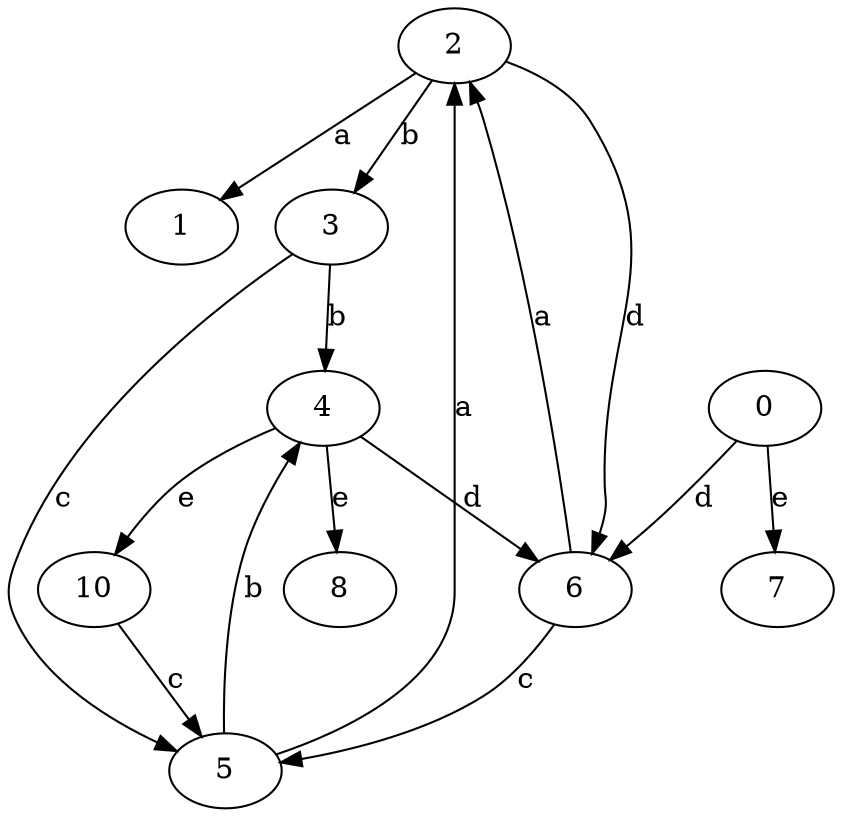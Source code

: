 strict digraph  {
1;
2;
3;
4;
5;
6;
7;
8;
10;
0;
2 -> 1  [label=a];
2 -> 3  [label=b];
2 -> 6  [label=d];
3 -> 4  [label=b];
3 -> 5  [label=c];
4 -> 6  [label=d];
4 -> 8  [label=e];
4 -> 10  [label=e];
5 -> 2  [label=a];
5 -> 4  [label=b];
6 -> 2  [label=a];
6 -> 5  [label=c];
10 -> 5  [label=c];
0 -> 6  [label=d];
0 -> 7  [label=e];
}
